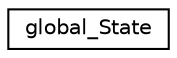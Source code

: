 digraph "Graphical Class Hierarchy"
{
  edge [fontname="Helvetica",fontsize="10",labelfontname="Helvetica",labelfontsize="10"];
  node [fontname="Helvetica",fontsize="10",shape=record];
  rankdir="LR";
  Node1 [label="global_State",height=0.2,width=0.4,color="black", fillcolor="white", style="filled",URL="$structglobal___state.html"];
}
